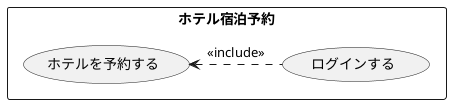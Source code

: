 @startuml ユースケース図
rectangle ホテル宿泊予約{
    usecase ホテルを予約する
    usecase ログインする
}
ホテルを予約する <. ログインする : << include >>
@enduml
